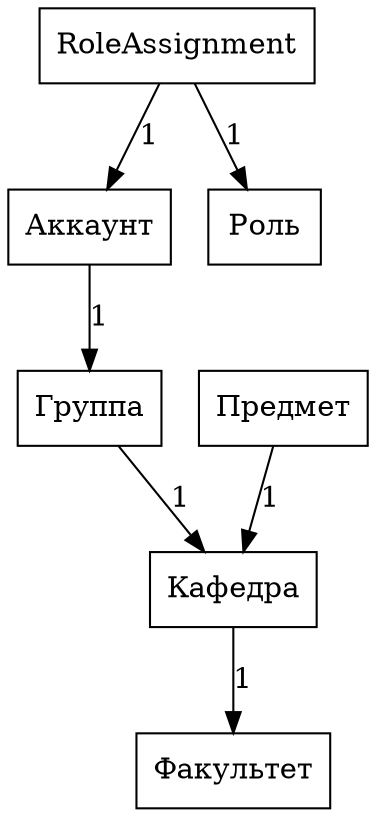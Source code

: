 digraph G {
	node [shape="box"];
	{
		edge[label="n",];
	}
	{
		edge[label="1"];
		Кафедра->Факультет;
		Группа->Кафедра;
		Аккаунт->Группа;
		RoleAssignment->{Аккаунт,Роль};
		Предмет->Кафедра;
	}
}
